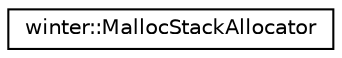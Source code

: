 digraph "类继承关系图"
{
 // LATEX_PDF_SIZE
  edge [fontname="Helvetica",fontsize="10",labelfontname="Helvetica",labelfontsize="10"];
  node [fontname="Helvetica",fontsize="10",shape=record];
  rankdir="LR";
  Node0 [label="winter::MallocStackAllocator",height=0.2,width=0.4,color="black", fillcolor="white", style="filled",URL="$classwinter_1_1MallocStackAllocator.html",tooltip=" "];
}
